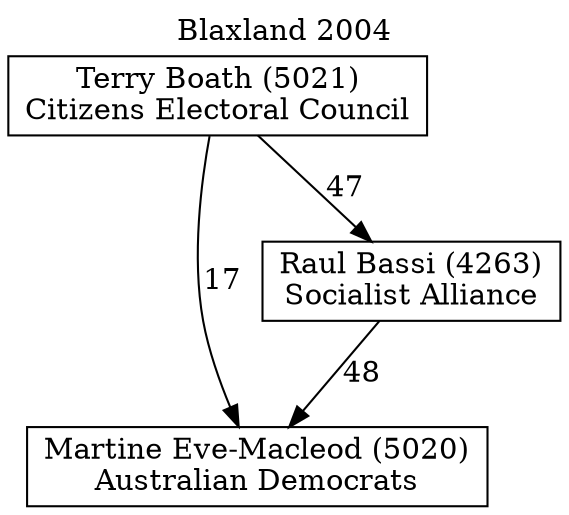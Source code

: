 // House preference flow
digraph "Martine Eve-Macleod (5020)_Blaxland_2004" {
	graph [label="Blaxland 2004" labelloc=t mclimit=10]
	node [shape=box]
	"Martine Eve-Macleod (5020)" [label="Martine Eve-Macleod (5020)
Australian Democrats"]
	"Raul Bassi (4263)" [label="Raul Bassi (4263)
Socialist Alliance"]
	"Terry Boath (5021)" [label="Terry Boath (5021)
Citizens Electoral Council"]
	"Raul Bassi (4263)" -> "Martine Eve-Macleod (5020)" [label=48]
	"Terry Boath (5021)" -> "Raul Bassi (4263)" [label=47]
	"Terry Boath (5021)" -> "Martine Eve-Macleod (5020)" [label=17]
}
